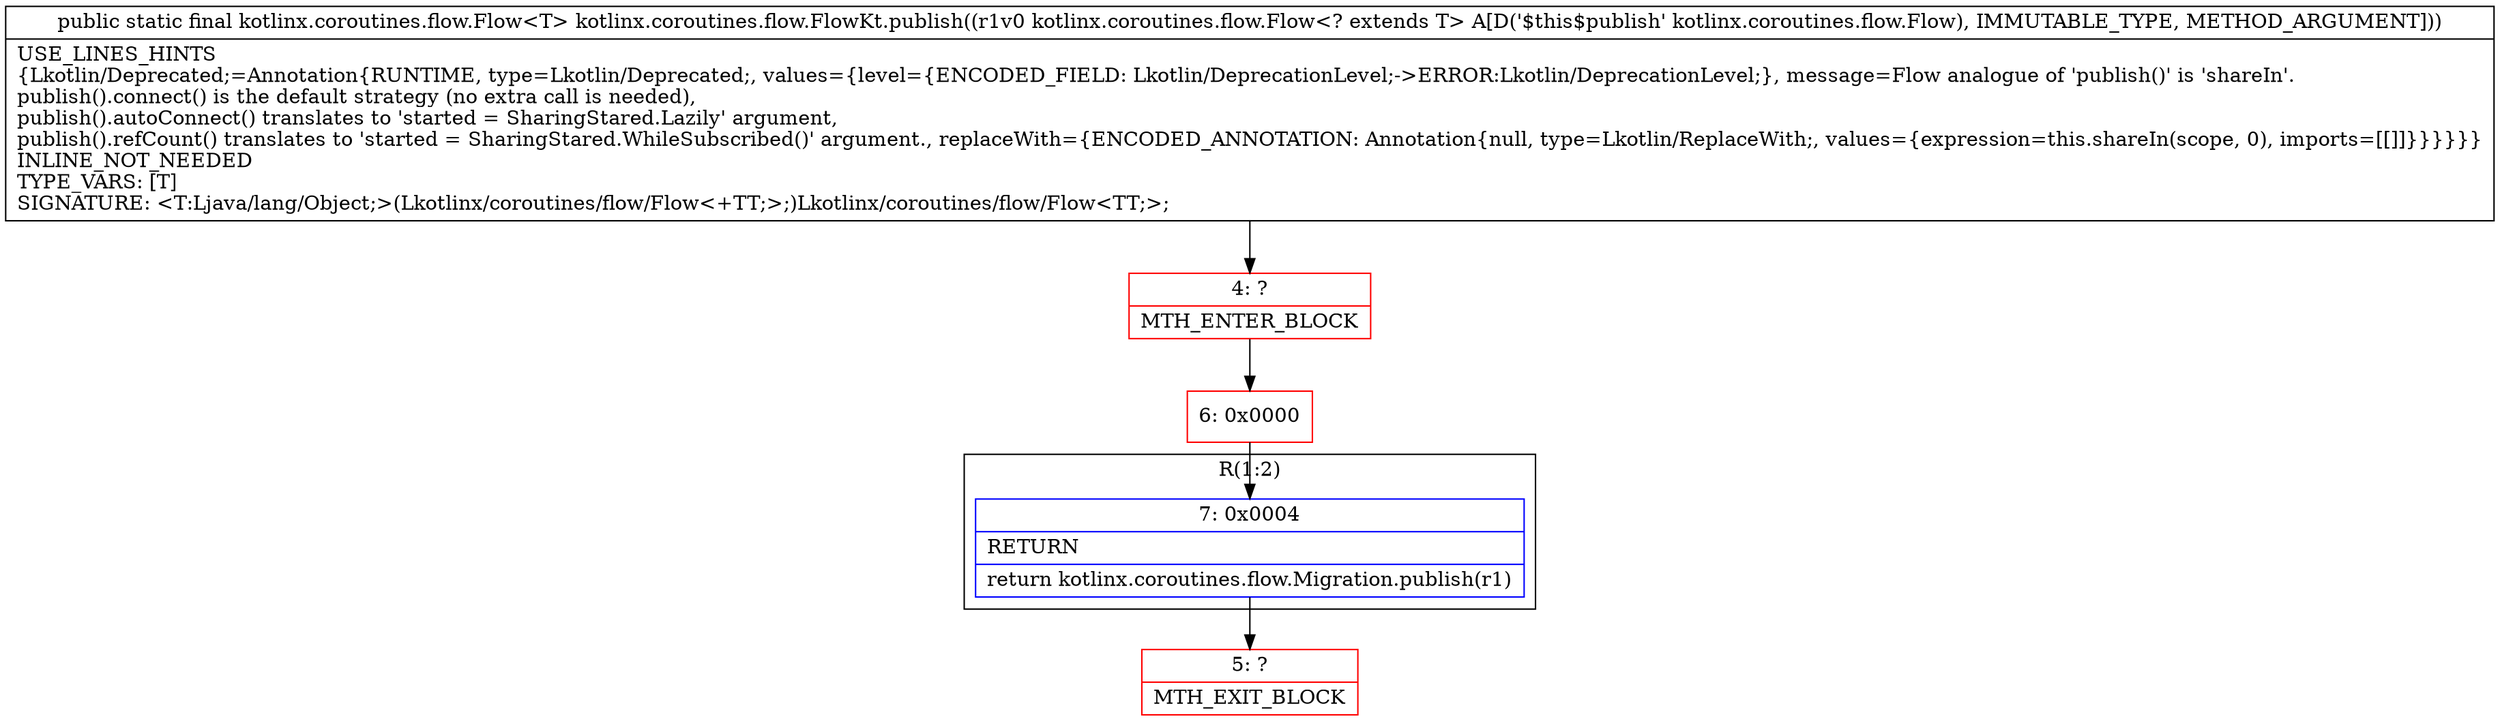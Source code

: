 digraph "CFG forkotlinx.coroutines.flow.FlowKt.publish(Lkotlinx\/coroutines\/flow\/Flow;)Lkotlinx\/coroutines\/flow\/Flow;" {
subgraph cluster_Region_944615041 {
label = "R(1:2)";
node [shape=record,color=blue];
Node_7 [shape=record,label="{7\:\ 0x0004|RETURN\l|return kotlinx.coroutines.flow.Migration.publish(r1)\l}"];
}
Node_4 [shape=record,color=red,label="{4\:\ ?|MTH_ENTER_BLOCK\l}"];
Node_6 [shape=record,color=red,label="{6\:\ 0x0000}"];
Node_5 [shape=record,color=red,label="{5\:\ ?|MTH_EXIT_BLOCK\l}"];
MethodNode[shape=record,label="{public static final kotlinx.coroutines.flow.Flow\<T\> kotlinx.coroutines.flow.FlowKt.publish((r1v0 kotlinx.coroutines.flow.Flow\<? extends T\> A[D('$this$publish' kotlinx.coroutines.flow.Flow), IMMUTABLE_TYPE, METHOD_ARGUMENT]))  | USE_LINES_HINTS\l\{Lkotlin\/Deprecated;=Annotation\{RUNTIME, type=Lkotlin\/Deprecated;, values=\{level=\{ENCODED_FIELD: Lkotlin\/DeprecationLevel;\-\>ERROR:Lkotlin\/DeprecationLevel;\}, message=Flow analogue of 'publish()' is 'shareIn'. \lpublish().connect() is the default strategy (no extra call is needed), \lpublish().autoConnect() translates to 'started = SharingStared.Lazily' argument, \lpublish().refCount() translates to 'started = SharingStared.WhileSubscribed()' argument., replaceWith=\{ENCODED_ANNOTATION: Annotation\{null, type=Lkotlin\/ReplaceWith;, values=\{expression=this.shareIn(scope, 0), imports=[[]]\}\}\}\}\}\}\lINLINE_NOT_NEEDED\lTYPE_VARS: [T]\lSIGNATURE: \<T:Ljava\/lang\/Object;\>(Lkotlinx\/coroutines\/flow\/Flow\<+TT;\>;)Lkotlinx\/coroutines\/flow\/Flow\<TT;\>;\l}"];
MethodNode -> Node_4;Node_7 -> Node_5;
Node_4 -> Node_6;
Node_6 -> Node_7;
}

